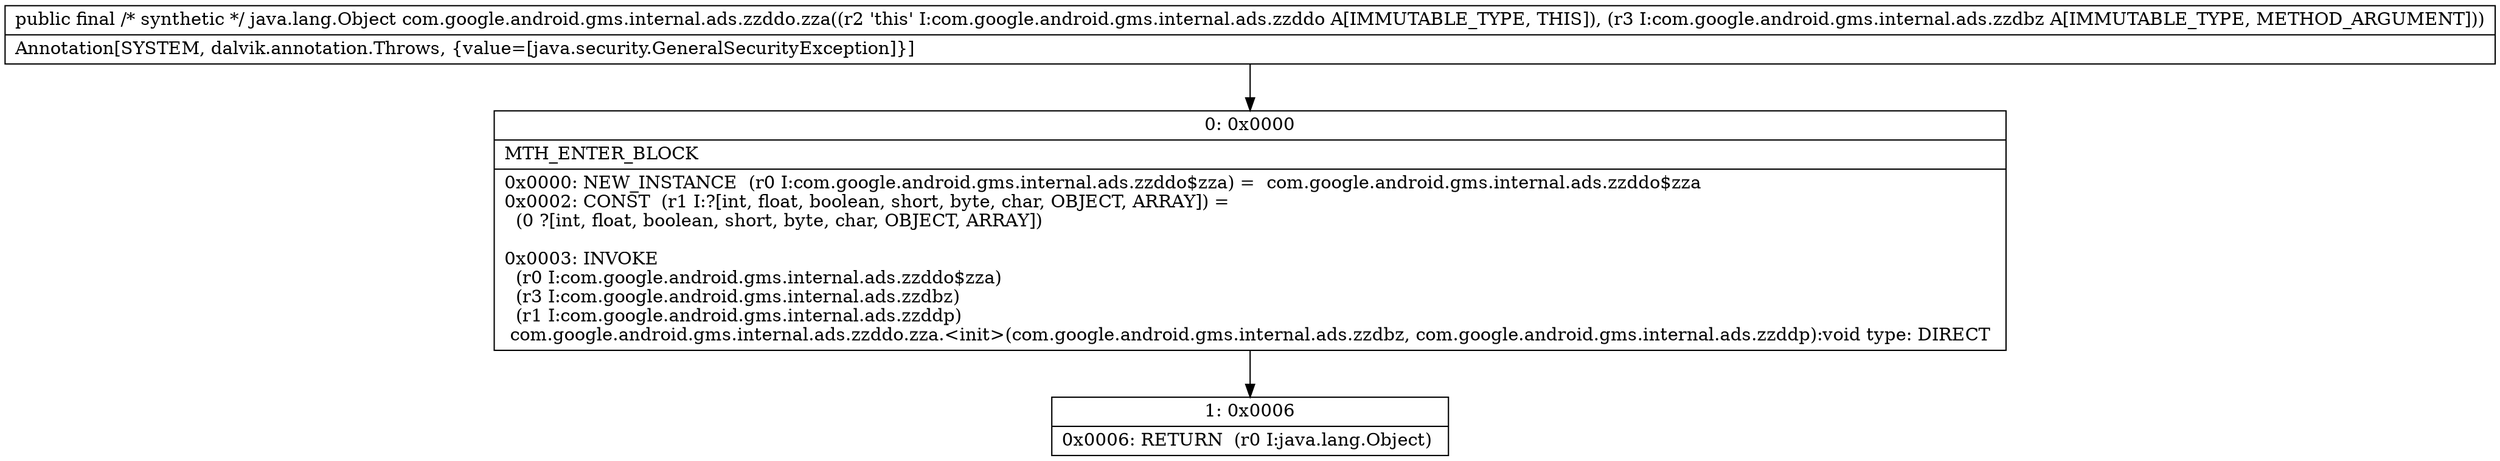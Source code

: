 digraph "CFG forcom.google.android.gms.internal.ads.zzddo.zza(Lcom\/google\/android\/gms\/internal\/ads\/zzdbz;)Ljava\/lang\/Object;" {
Node_0 [shape=record,label="{0\:\ 0x0000|MTH_ENTER_BLOCK\l|0x0000: NEW_INSTANCE  (r0 I:com.google.android.gms.internal.ads.zzddo$zza) =  com.google.android.gms.internal.ads.zzddo$zza \l0x0002: CONST  (r1 I:?[int, float, boolean, short, byte, char, OBJECT, ARRAY]) = \l  (0 ?[int, float, boolean, short, byte, char, OBJECT, ARRAY])\l \l0x0003: INVOKE  \l  (r0 I:com.google.android.gms.internal.ads.zzddo$zza)\l  (r3 I:com.google.android.gms.internal.ads.zzdbz)\l  (r1 I:com.google.android.gms.internal.ads.zzddp)\l com.google.android.gms.internal.ads.zzddo.zza.\<init\>(com.google.android.gms.internal.ads.zzdbz, com.google.android.gms.internal.ads.zzddp):void type: DIRECT \l}"];
Node_1 [shape=record,label="{1\:\ 0x0006|0x0006: RETURN  (r0 I:java.lang.Object) \l}"];
MethodNode[shape=record,label="{public final \/* synthetic *\/ java.lang.Object com.google.android.gms.internal.ads.zzddo.zza((r2 'this' I:com.google.android.gms.internal.ads.zzddo A[IMMUTABLE_TYPE, THIS]), (r3 I:com.google.android.gms.internal.ads.zzdbz A[IMMUTABLE_TYPE, METHOD_ARGUMENT]))  | Annotation[SYSTEM, dalvik.annotation.Throws, \{value=[java.security.GeneralSecurityException]\}]\l}"];
MethodNode -> Node_0;
Node_0 -> Node_1;
}

